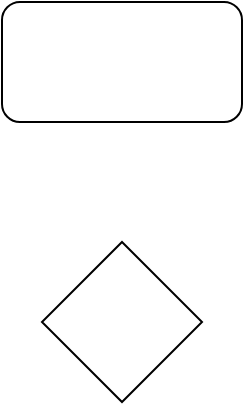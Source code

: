 <mxfile version="24.4.13" type="github">
  <diagram name="Page-1" id="Tomsznk-1zEbOl54nfa1">
    <mxGraphModel dx="794" dy="420" grid="1" gridSize="10" guides="1" tooltips="1" connect="1" arrows="1" fold="1" page="1" pageScale="1" pageWidth="850" pageHeight="1100" math="0" shadow="0">
      <root>
        <mxCell id="0" />
        <mxCell id="1" parent="0" />
        <mxCell id="pxHCg61LnUqSal3rXeJ1-1" value="" style="rounded=1;whiteSpace=wrap;html=1;" vertex="1" parent="1">
          <mxGeometry x="120" y="50" width="120" height="60" as="geometry" />
        </mxCell>
        <mxCell id="pxHCg61LnUqSal3rXeJ1-2" value="" style="rhombus;whiteSpace=wrap;html=1;" vertex="1" parent="1">
          <mxGeometry x="140" y="170" width="80" height="80" as="geometry" />
        </mxCell>
      </root>
    </mxGraphModel>
  </diagram>
</mxfile>
